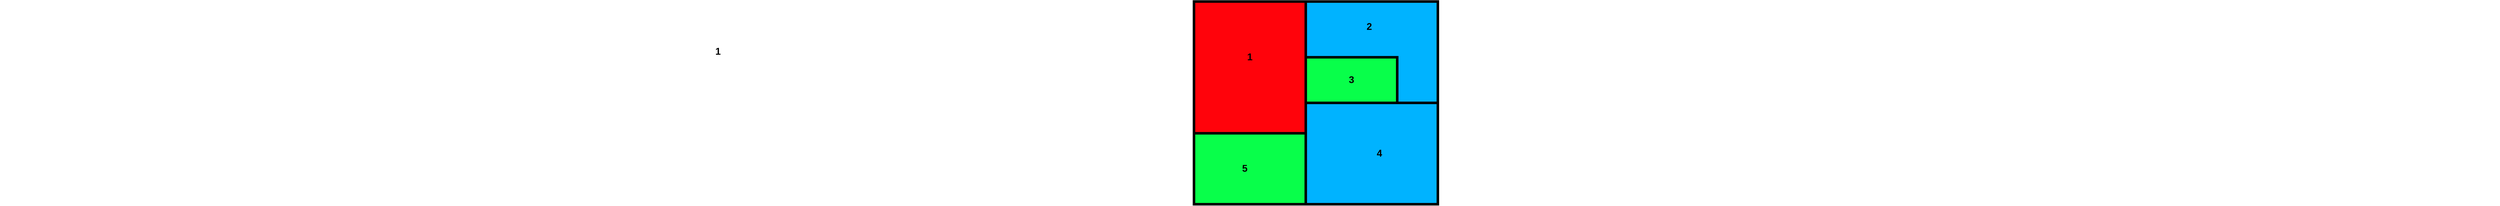 <mxfile version="14.2.6" type="device"><diagram id="Dsa5AFhAudSRJQIONwqy" name="Page-1"><mxGraphModel dx="3319" dy="552" grid="1" gridSize="10" guides="1" tooltips="1" connect="1" arrows="1" fold="1" page="1" pageScale="1" pageWidth="1169" pageHeight="827" math="0" shadow="0"><root><mxCell id="0"/><mxCell id="1" parent="0"/><mxCell id="YIIp1gywdxTh_jhfRoBl-1" value="" style="rounded=0;whiteSpace=wrap;html=1;strokeWidth=5;fillColor=#00B3FF;" parent="1" vertex="1"><mxGeometry x="240" y="200" width="480" height="400" as="geometry"/></mxCell><mxCell id="YIIp1gywdxTh_jhfRoBl-2" value="" style="rounded=0;whiteSpace=wrap;html=1;fillColor=#FF030B;strokeWidth=5;" parent="1" vertex="1"><mxGeometry x="240" y="200" width="220" height="260" as="geometry"/></mxCell><mxCell id="YIIp1gywdxTh_jhfRoBl-3" value="" style="rounded=0;whiteSpace=wrap;html=1;strokeWidth=5;fillColor=#08FF4A;" parent="1" vertex="1"><mxGeometry x="240" y="460" width="220" height="140" as="geometry"/></mxCell><mxCell id="YIIp1gywdxTh_jhfRoBl-4" value="" style="rounded=0;whiteSpace=wrap;html=1;strokeWidth=5;fillColor=#00B3FF;" parent="1" vertex="1"><mxGeometry x="460" y="200" width="260" height="200" as="geometry"/></mxCell><mxCell id="YIIp1gywdxTh_jhfRoBl-5" value="" style="rounded=0;whiteSpace=wrap;html=1;strokeWidth=5;fillColor=#08FF4A;" parent="1" vertex="1"><mxGeometry x="460" y="310" width="180" height="90" as="geometry"/></mxCell><mxCell id="YIIp1gywdxTh_jhfRoBl-6" value="&lt;font style=&quot;font-size: 19px;&quot;&gt;4&lt;/font&gt;" style="text;html=1;strokeColor=none;fillColor=none;align=center;verticalAlign=middle;whiteSpace=wrap;rounded=0;strokeWidth=6;fontSize=19;fontStyle=1" parent="1" vertex="1"><mxGeometry x="585" y="490" width="40" height="20" as="geometry"/></mxCell><mxCell id="YIIp1gywdxTh_jhfRoBl-7" value="&lt;font style=&quot;font-size: 19px;&quot;&gt;3&lt;/font&gt;" style="text;html=1;strokeColor=none;fillColor=none;align=center;verticalAlign=middle;whiteSpace=wrap;rounded=0;strokeWidth=6;fontSize=19;fontStyle=1" parent="1" vertex="1"><mxGeometry x="530" y="345" width="40" height="20" as="geometry"/></mxCell><mxCell id="YIIp1gywdxTh_jhfRoBl-8" value="&lt;font style=&quot;font-size: 19px;&quot;&gt;2&lt;/font&gt;" style="text;html=1;strokeColor=none;fillColor=none;align=center;verticalAlign=middle;whiteSpace=wrap;rounded=0;strokeWidth=6;fontSize=19;fontStyle=1" parent="1" vertex="1"><mxGeometry x="565" y="240" width="40" height="20" as="geometry"/></mxCell><mxCell id="YIIp1gywdxTh_jhfRoBl-9" value="&lt;font style=&quot;font-size: 19px;&quot;&gt;1&lt;/font&gt;&lt;span style=&quot;color: rgba(0, 0, 0, 0); font-family: monospace; font-size: 19px;&quot;&gt;%3CmxGraphModel%3E%3Croot%3E%3CmxCell%20id%3D%220%22%2F%3E%3CmxCell%20id%3D%221%22%20parent%3D%220%22%2F%3E%3CmxCell%20id%3D%222%22%20value%3D%22%26lt%3Bfont%20style%3D%26quot%3Bfont-size%3A%2024px%26quot%3B%26gt%3B4%26lt%3B%2Ffont%26gt%3B%22%20style%3D%22text%3Bhtml%3D1%3BstrokeColor%3Dnone%3BfillColor%3Dnone%3Balign%3Dcenter%3BverticalAlign%3Dmiddle%3BwhiteSpace%3Dwrap%3Brounded%3D0%3BstrokeWidth%3D5%3B%22%20vertex%3D%221%22%20parent%3D%221%22%3E%3CmxGeometry%20x%3D%22585%22%20y%3D%22490%22%20width%3D%2240%22%20height%3D%2220%22%20as%3D%22geometry%22%2F%3E%3C%2FmxCell%3E%3C%2Froot%3E%3C%2FmxGraphModel%3E&lt;/span&gt;" style="text;html=1;strokeColor=none;fillColor=none;align=center;verticalAlign=middle;whiteSpace=wrap;rounded=0;strokeWidth=6;fontStyle=1;fontSize=19;" parent="1" vertex="1"><mxGeometry x="330" y="300" width="40" height="20" as="geometry"/></mxCell><mxCell id="YIIp1gywdxTh_jhfRoBl-10" value="&lt;font style=&quot;font-size: 19px;&quot;&gt;5&lt;/font&gt;" style="text;html=1;strokeColor=none;fillColor=none;align=center;verticalAlign=middle;whiteSpace=wrap;rounded=0;strokeWidth=6;fontSize=19;fontStyle=1" parent="1" vertex="1"><mxGeometry x="320" y="520" width="40" height="20" as="geometry"/></mxCell><mxCell id="zlsrvkd8M5h94714p-U--1" value="&lt;font style=&quot;font-size: 19px&quot;&gt;1&lt;/font&gt;" style="text;html=1;strokeColor=none;fillColor=none;align=center;verticalAlign=middle;whiteSpace=wrap;rounded=0;strokeWidth=6;fontSize=19;fontStyle=1" vertex="1" parent="1"><mxGeometry x="330" y="300" width="40" height="20" as="geometry"/></mxCell></root></mxGraphModel></diagram></mxfile>